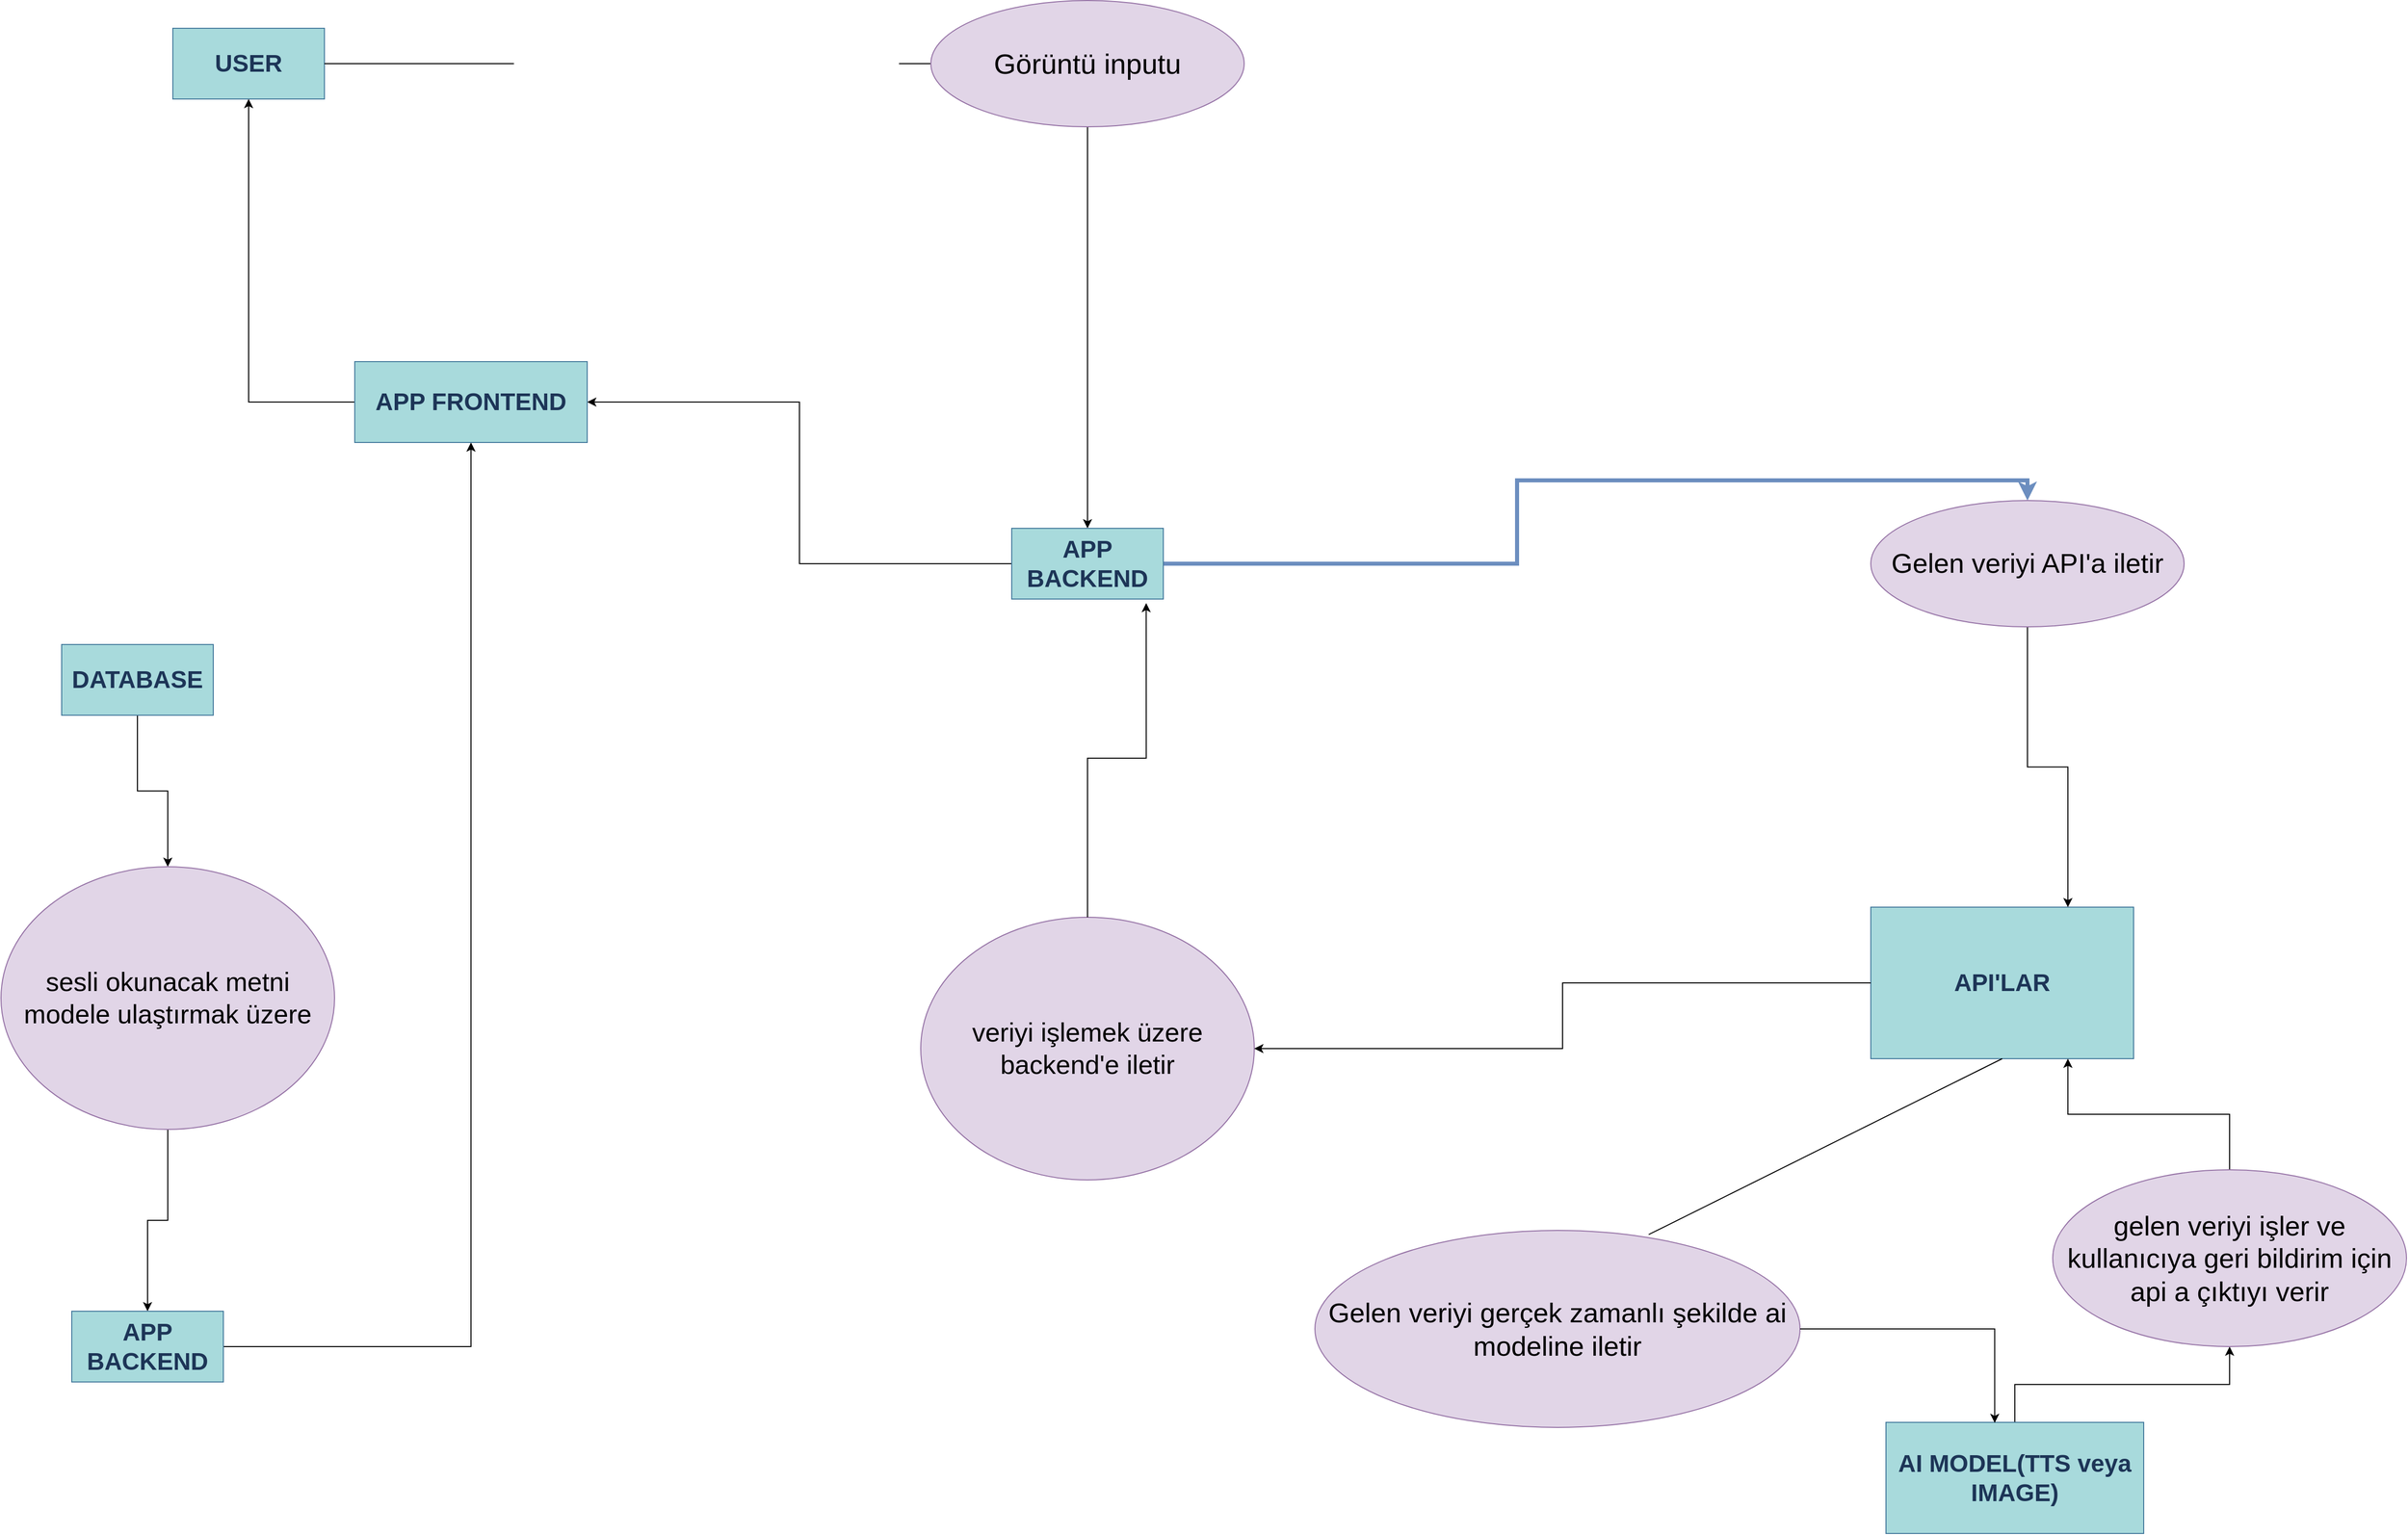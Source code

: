 <mxfile version="22.1.16" type="github">
  <diagram name="Sayfa -1" id="tAK1WNqzjO5zu7eQM2dV">
    <mxGraphModel dx="3500" dy="2010" grid="1" gridSize="10" guides="1" tooltips="1" connect="1" arrows="1" fold="1" page="1" pageScale="1" pageWidth="1200" pageHeight="1920" background="#FFFFFF" math="0" shadow="0">
      <root>
        <mxCell id="0" />
        <mxCell id="1" parent="0" />
        <mxCell id="LRJ7ucOdWmaU4i4guX7y-22" value="&lt;h1&gt;USER&lt;/h1&gt;" style="whiteSpace=wrap;html=1;strokeColor=#457B9D;fontColor=#1D3557;fillColor=#A8DADC;labelBackgroundColor=none;" parent="1" vertex="1">
          <mxGeometry x="300.0" y="130" width="150" height="70" as="geometry" />
        </mxCell>
        <mxCell id="-7qrSR0_tHpjOpSgIJrC-9" value="" style="endArrow=none;html=1;rounded=0;exitX=1;exitY=0.5;exitDx=0;exitDy=0;entryX=0;entryY=0.5;entryDx=0;entryDy=0;" edge="1" parent="1" source="LRJ7ucOdWmaU4i4guX7y-22" target="-7qrSR0_tHpjOpSgIJrC-16">
          <mxGeometry width="50" height="50" relative="1" as="geometry">
            <mxPoint x="830" y="480" as="sourcePoint" />
            <mxPoint x="734.64" y="170" as="targetPoint" />
          </mxGeometry>
        </mxCell>
        <mxCell id="-7qrSR0_tHpjOpSgIJrC-10" value="&lt;h1&gt;API&#39;LAR&lt;/h1&gt;" style="whiteSpace=wrap;html=1;strokeColor=#457B9D;fontColor=#1D3557;fillColor=#A8DADC;labelBackgroundColor=none;" vertex="1" parent="1">
          <mxGeometry x="1980" y="1000" width="260" height="150" as="geometry" />
        </mxCell>
        <mxCell id="-7qrSR0_tHpjOpSgIJrC-23" style="edgeStyle=orthogonalEdgeStyle;rounded=0;orthogonalLoop=1;jettySize=auto;html=1;" edge="1" parent="1" source="-7qrSR0_tHpjOpSgIJrC-16" target="-7qrSR0_tHpjOpSgIJrC-19">
          <mxGeometry relative="1" as="geometry" />
        </mxCell>
        <mxCell id="-7qrSR0_tHpjOpSgIJrC-16" value="&lt;font style=&quot;font-size: 28px;&quot;&gt;Görüntü inputu&lt;/font&gt;" style="ellipse;whiteSpace=wrap;html=1;fillColor=#e1d5e7;strokeColor=#9673a6;" vertex="1" parent="1">
          <mxGeometry x="1050" y="102.5" width="310" height="125" as="geometry" />
        </mxCell>
        <mxCell id="-7qrSR0_tHpjOpSgIJrC-54" style="edgeStyle=orthogonalEdgeStyle;rounded=0;orthogonalLoop=1;jettySize=auto;html=1;entryX=0.5;entryY=0;entryDx=0;entryDy=0;fillColor=#dae8fc;strokeColor=#6c8ebf;strokeWidth=4;" edge="1" parent="1" source="-7qrSR0_tHpjOpSgIJrC-19" target="-7qrSR0_tHpjOpSgIJrC-20">
          <mxGeometry relative="1" as="geometry" />
        </mxCell>
        <mxCell id="-7qrSR0_tHpjOpSgIJrC-74" style="edgeStyle=orthogonalEdgeStyle;rounded=0;orthogonalLoop=1;jettySize=auto;html=1;entryX=1;entryY=0.5;entryDx=0;entryDy=0;" edge="1" parent="1" source="-7qrSR0_tHpjOpSgIJrC-19" target="-7qrSR0_tHpjOpSgIJrC-73">
          <mxGeometry relative="1" as="geometry" />
        </mxCell>
        <mxCell id="-7qrSR0_tHpjOpSgIJrC-19" value="&lt;h1&gt;APP BACKEND&lt;/h1&gt;" style="whiteSpace=wrap;html=1;strokeColor=#457B9D;fontColor=#1D3557;fillColor=#A8DADC;labelBackgroundColor=none;" vertex="1" parent="1">
          <mxGeometry x="1130" y="625" width="150" height="70" as="geometry" />
        </mxCell>
        <mxCell id="-7qrSR0_tHpjOpSgIJrC-57" style="edgeStyle=orthogonalEdgeStyle;rounded=0;orthogonalLoop=1;jettySize=auto;html=1;entryX=0.75;entryY=0;entryDx=0;entryDy=0;" edge="1" parent="1" source="-7qrSR0_tHpjOpSgIJrC-20" target="-7qrSR0_tHpjOpSgIJrC-10">
          <mxGeometry relative="1" as="geometry" />
        </mxCell>
        <mxCell id="-7qrSR0_tHpjOpSgIJrC-20" value="&lt;font style=&quot;font-size: 27px;&quot;&gt;Gelen veriyi API&#39;a iletir&lt;/font&gt;" style="ellipse;whiteSpace=wrap;html=1;fillColor=#e1d5e7;strokeColor=#9673a6;" vertex="1" parent="1">
          <mxGeometry x="1980" y="597.5" width="310" height="125" as="geometry" />
        </mxCell>
        <mxCell id="-7qrSR0_tHpjOpSgIJrC-26" value="" style="endArrow=none;html=1;rounded=0;entryX=0.5;entryY=1;entryDx=0;entryDy=0;exitX=0.688;exitY=0.021;exitDx=0;exitDy=0;exitPerimeter=0;" edge="1" parent="1" source="-7qrSR0_tHpjOpSgIJrC-27" target="-7qrSR0_tHpjOpSgIJrC-10">
          <mxGeometry width="50" height="50" relative="1" as="geometry">
            <mxPoint x="1425" y="1005" as="sourcePoint" />
            <mxPoint x="1305" y="775" as="targetPoint" />
          </mxGeometry>
        </mxCell>
        <mxCell id="-7qrSR0_tHpjOpSgIJrC-27" value="&lt;font style=&quot;font-size: 27px;&quot;&gt;Gelen veriyi gerçek zamanlı şekilde ai modeline iletir&lt;/font&gt;" style="ellipse;whiteSpace=wrap;html=1;fillColor=#e1d5e7;strokeColor=#9673a6;" vertex="1" parent="1">
          <mxGeometry x="1430" y="1320" width="480" height="195" as="geometry" />
        </mxCell>
        <mxCell id="-7qrSR0_tHpjOpSgIJrC-31" style="edgeStyle=orthogonalEdgeStyle;rounded=0;orthogonalLoop=1;jettySize=auto;html=1;" edge="1" parent="1" source="-7qrSR0_tHpjOpSgIJrC-28" target="-7qrSR0_tHpjOpSgIJrC-30">
          <mxGeometry relative="1" as="geometry" />
        </mxCell>
        <mxCell id="-7qrSR0_tHpjOpSgIJrC-28" value="&lt;h1&gt;AI MODEL(TTS veya IMAGE)&lt;/h1&gt;" style="whiteSpace=wrap;html=1;strokeColor=#457B9D;fontColor=#1D3557;fillColor=#A8DADC;labelBackgroundColor=none;" vertex="1" parent="1">
          <mxGeometry x="1995" y="1510" width="255" height="110" as="geometry" />
        </mxCell>
        <mxCell id="-7qrSR0_tHpjOpSgIJrC-29" style="edgeStyle=orthogonalEdgeStyle;rounded=0;orthogonalLoop=1;jettySize=auto;html=1;entryX=0.422;entryY=0.005;entryDx=0;entryDy=0;entryPerimeter=0;" edge="1" parent="1" source="-7qrSR0_tHpjOpSgIJrC-27" target="-7qrSR0_tHpjOpSgIJrC-28">
          <mxGeometry relative="1" as="geometry" />
        </mxCell>
        <mxCell id="-7qrSR0_tHpjOpSgIJrC-32" style="edgeStyle=orthogonalEdgeStyle;rounded=0;orthogonalLoop=1;jettySize=auto;html=1;entryX=0.75;entryY=1;entryDx=0;entryDy=0;" edge="1" parent="1" source="-7qrSR0_tHpjOpSgIJrC-30" target="-7qrSR0_tHpjOpSgIJrC-10">
          <mxGeometry relative="1" as="geometry" />
        </mxCell>
        <mxCell id="-7qrSR0_tHpjOpSgIJrC-30" value="&lt;font style=&quot;font-size: 27px;&quot;&gt;gelen veriyi işler ve kullanıcıya geri bildirim için api a çıktıyı verir&lt;/font&gt;" style="ellipse;whiteSpace=wrap;html=1;fillColor=#e1d5e7;strokeColor=#9673a6;" vertex="1" parent="1">
          <mxGeometry x="2160" y="1260" width="350" height="175" as="geometry" />
        </mxCell>
        <mxCell id="-7qrSR0_tHpjOpSgIJrC-34" value="&lt;span style=&quot;font-size: 26px;&quot;&gt;veriyi işlemek üzere backend&#39;e iletir&lt;/span&gt;" style="ellipse;whiteSpace=wrap;html=1;fillColor=#e1d5e7;strokeColor=#9673a6;" vertex="1" parent="1">
          <mxGeometry x="1040" y="1010" width="330" height="260" as="geometry" />
        </mxCell>
        <mxCell id="-7qrSR0_tHpjOpSgIJrC-71" style="edgeStyle=orthogonalEdgeStyle;rounded=0;orthogonalLoop=1;jettySize=auto;html=1;" edge="1" parent="1" source="-7qrSR0_tHpjOpSgIJrC-41" target="-7qrSR0_tHpjOpSgIJrC-69">
          <mxGeometry relative="1" as="geometry" />
        </mxCell>
        <mxCell id="-7qrSR0_tHpjOpSgIJrC-41" value="&lt;h1&gt;DATABASE&lt;/h1&gt;" style="whiteSpace=wrap;html=1;strokeColor=#457B9D;fontColor=#1D3557;fillColor=#A8DADC;labelBackgroundColor=none;" vertex="1" parent="1">
          <mxGeometry x="190" y="740" width="150" height="70" as="geometry" />
        </mxCell>
        <mxCell id="-7qrSR0_tHpjOpSgIJrC-59" style="edgeStyle=orthogonalEdgeStyle;rounded=0;orthogonalLoop=1;jettySize=auto;html=1;entryX=1;entryY=0.5;entryDx=0;entryDy=0;" edge="1" parent="1" source="-7qrSR0_tHpjOpSgIJrC-10" target="-7qrSR0_tHpjOpSgIJrC-34">
          <mxGeometry relative="1" as="geometry" />
        </mxCell>
        <mxCell id="-7qrSR0_tHpjOpSgIJrC-62" style="edgeStyle=orthogonalEdgeStyle;rounded=0;orthogonalLoop=1;jettySize=auto;html=1;entryX=0.887;entryY=1.057;entryDx=0;entryDy=0;entryPerimeter=0;" edge="1" parent="1" source="-7qrSR0_tHpjOpSgIJrC-34" target="-7qrSR0_tHpjOpSgIJrC-19">
          <mxGeometry relative="1" as="geometry" />
        </mxCell>
        <mxCell id="-7qrSR0_tHpjOpSgIJrC-72" style="edgeStyle=orthogonalEdgeStyle;rounded=0;orthogonalLoop=1;jettySize=auto;html=1;" edge="1" parent="1" source="-7qrSR0_tHpjOpSgIJrC-69" target="-7qrSR0_tHpjOpSgIJrC-70">
          <mxGeometry relative="1" as="geometry" />
        </mxCell>
        <mxCell id="-7qrSR0_tHpjOpSgIJrC-69" value="&lt;span style=&quot;font-size: 26px;&quot;&gt;sesli okunacak metni modele ulaştırmak üzere&lt;/span&gt;" style="ellipse;whiteSpace=wrap;html=1;fillColor=#e1d5e7;strokeColor=#9673a6;" vertex="1" parent="1">
          <mxGeometry x="130" y="960" width="330" height="260" as="geometry" />
        </mxCell>
        <mxCell id="-7qrSR0_tHpjOpSgIJrC-75" style="edgeStyle=orthogonalEdgeStyle;rounded=0;orthogonalLoop=1;jettySize=auto;html=1;" edge="1" parent="1" source="-7qrSR0_tHpjOpSgIJrC-70" target="-7qrSR0_tHpjOpSgIJrC-73">
          <mxGeometry relative="1" as="geometry" />
        </mxCell>
        <mxCell id="-7qrSR0_tHpjOpSgIJrC-70" value="&lt;h1&gt;APP BACKEND&lt;/h1&gt;" style="whiteSpace=wrap;html=1;strokeColor=#457B9D;fontColor=#1D3557;fillColor=#A8DADC;labelBackgroundColor=none;" vertex="1" parent="1">
          <mxGeometry x="200" y="1400" width="150" height="70" as="geometry" />
        </mxCell>
        <mxCell id="-7qrSR0_tHpjOpSgIJrC-76" style="edgeStyle=orthogonalEdgeStyle;rounded=0;orthogonalLoop=1;jettySize=auto;html=1;entryX=0.5;entryY=1;entryDx=0;entryDy=0;" edge="1" parent="1" source="-7qrSR0_tHpjOpSgIJrC-73" target="LRJ7ucOdWmaU4i4guX7y-22">
          <mxGeometry relative="1" as="geometry" />
        </mxCell>
        <mxCell id="-7qrSR0_tHpjOpSgIJrC-73" value="&lt;h1&gt;APP FRONTEND&lt;/h1&gt;" style="whiteSpace=wrap;html=1;strokeColor=#457B9D;fontColor=#1D3557;fillColor=#A8DADC;labelBackgroundColor=none;" vertex="1" parent="1">
          <mxGeometry x="480" y="460" width="230" height="80" as="geometry" />
        </mxCell>
      </root>
    </mxGraphModel>
  </diagram>
</mxfile>
